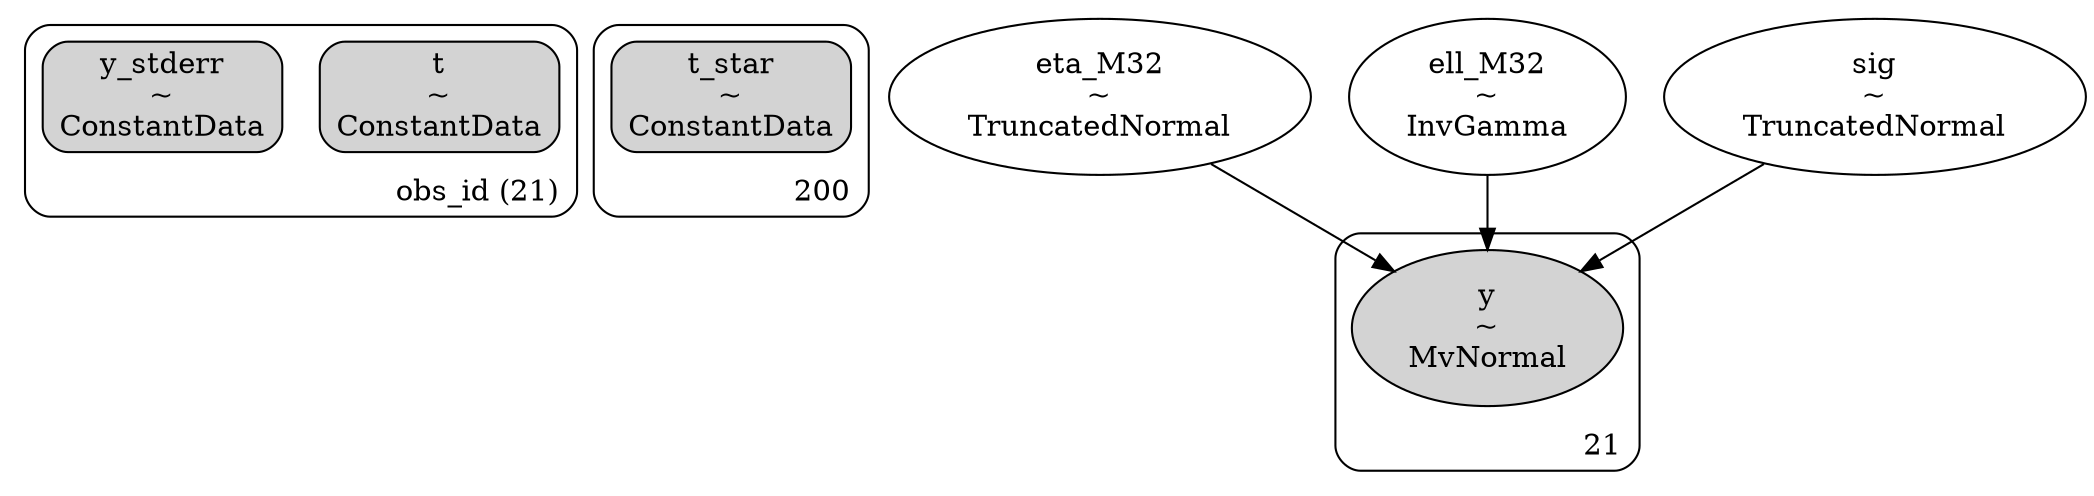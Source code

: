 digraph {
	subgraph "clusterobs_id (21)" {
		t [label="t
~
ConstantData" shape=box style="rounded, filled"]
		y_stderr [label="y_stderr
~
ConstantData" shape=box style="rounded, filled"]
		label="obs_id (21)" labeljust=r labelloc=b style=rounded
	}
	subgraph cluster200 {
		t_star [label="t_star
~
ConstantData" shape=box style="rounded, filled"]
		label=200 labeljust=r labelloc=b style=rounded
	}
	eta_M32 [label="eta_M32
~
TruncatedNormal" shape=ellipse]
	ell_M32 [label="ell_M32
~
InvGamma" shape=ellipse]
	sig [label="sig
~
TruncatedNormal" shape=ellipse]
	subgraph cluster21 {
		y [label="y
~
MvNormal" shape=ellipse style=filled]
		label=21 labeljust=r labelloc=b style=rounded
	}
	eta_M32 -> y
	ell_M32 -> y
	sig -> y
}
